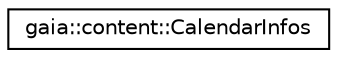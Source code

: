 digraph G
{
  edge [fontname="Helvetica",fontsize="10",labelfontname="Helvetica",labelfontsize="10"];
  node [fontname="Helvetica",fontsize="10",shape=record];
  rankdir=LR;
  Node1 [label="gaia::content::CalendarInfos",height=0.2,width=0.4,color="black", fillcolor="white", style="filled",URL="$d2/d8d/classgaia_1_1content_1_1_calendar_infos.html",tooltip="Constants and helpers for the Infos table, which contains details for individual infos."];
}
